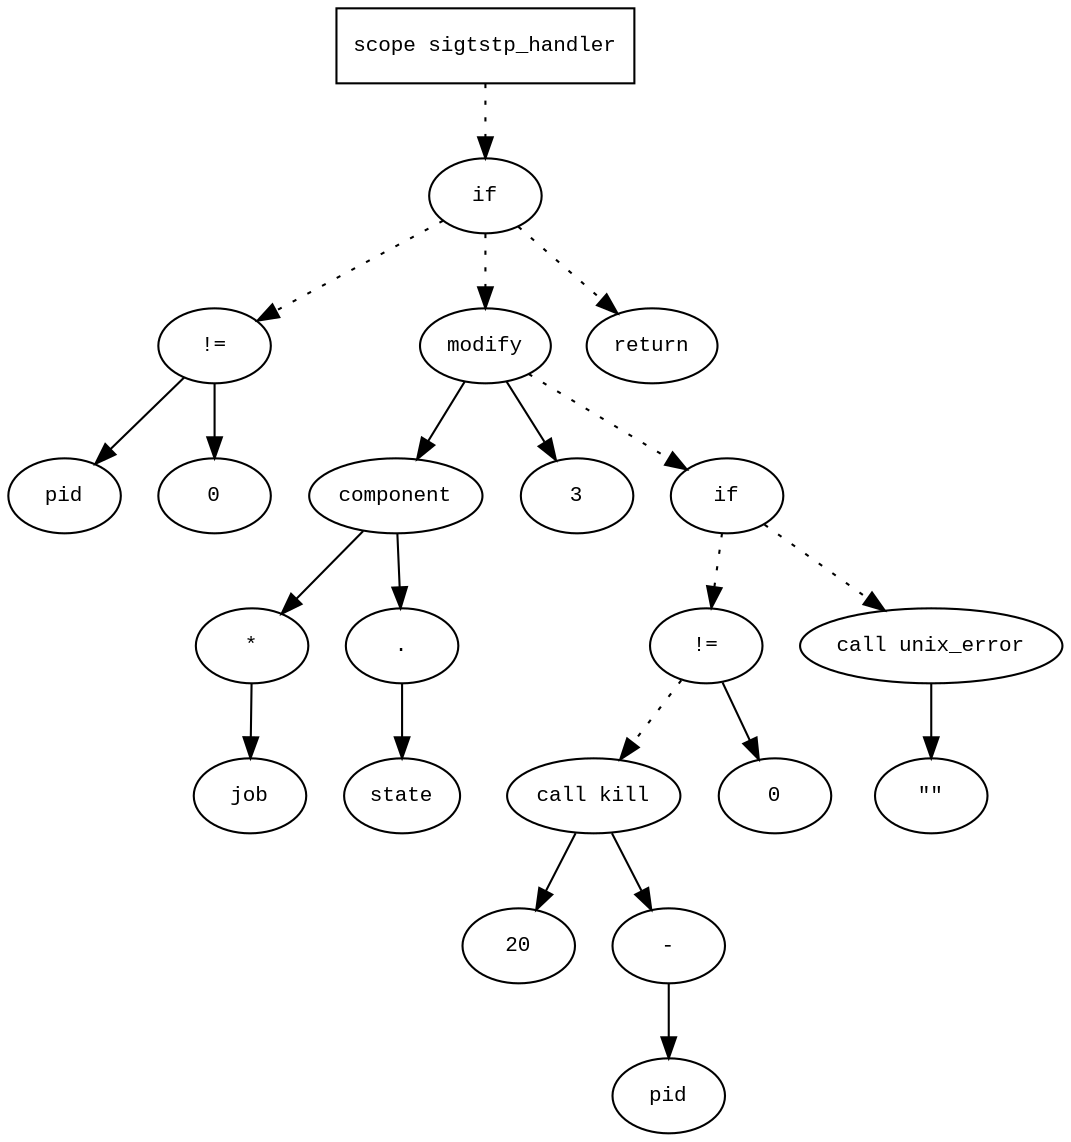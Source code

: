 digraph AST {
  graph [fontname="Times New Roman",fontsize=10];
  node  [fontname="Courier New",fontsize=10];
  edge  [fontname="Times New Roman",fontsize=10];

  node1 [label="scope sigtstp_handler",shape=box];
  node2 [label="if",shape=ellipse];
  node1 -> node2 [style=dotted];
  node3 [label="!=",shape=ellipse];
  node4 [label="pid",shape=ellipse];
  node3 -> node4;
  node5 [label="0",shape=ellipse];
  node3 -> node5;
  node2 -> node3 [style=dotted];
  node6 [label="modify",shape=ellipse];
  node7 [label="component",shape=ellipse];
  node6 -> node7;
  node8 [label="*",shape=ellipse];
  node9 [label="job",shape=ellipse];
  node8 -> node9;
  node7 -> node8;
  node10 [label=".",shape=ellipse];
  node7 -> node10;
  node11 [label="state",shape=ellipse];
  node10 -> node11;
  node12 [label="3",shape=ellipse];
  node6 -> node12;
  node2 -> node6 [style=dotted];
  node13 [label="if",shape=ellipse];
  node6 -> node13 [style=dotted];
  node14 [label="!=",shape=ellipse];
  node15 [label="call kill",shape=ellipse];
  node16 [label="20",shape=ellipse];
  node15 -> node16;
  node17 [label="-",shape=ellipse];
  node18 [label="pid",shape=ellipse];
  node17 -> node18;
  node15 -> node17;
  node14 -> node15 [style=dotted];
  node19 [label="0",shape=ellipse];
  node14 -> node19;
  node13 -> node14 [style=dotted];
  node20 [label="call unix_error",shape=ellipse];
  node21 [label="\"\"",shape=ellipse];
  node20 -> node21;
  node13 -> node20 [style=dotted];
  node22 [label="return",shape=ellipse];
  node2 -> node22 [style=dotted];
} 